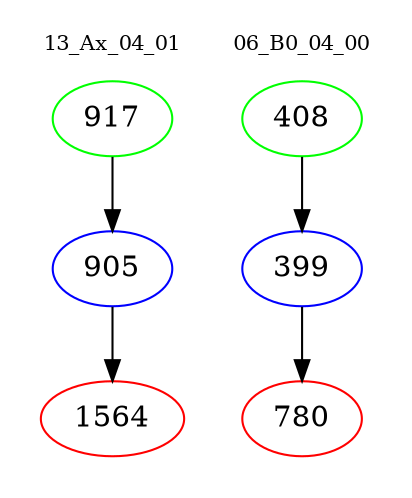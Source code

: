 digraph{
subgraph cluster_0 {
color = white
label = "13_Ax_04_01";
fontsize=10;
T0_917 [label="917", color="green"]
T0_917 -> T0_905 [color="black"]
T0_905 [label="905", color="blue"]
T0_905 -> T0_1564 [color="black"]
T0_1564 [label="1564", color="red"]
}
subgraph cluster_1 {
color = white
label = "06_B0_04_00";
fontsize=10;
T1_408 [label="408", color="green"]
T1_408 -> T1_399 [color="black"]
T1_399 [label="399", color="blue"]
T1_399 -> T1_780 [color="black"]
T1_780 [label="780", color="red"]
}
}
